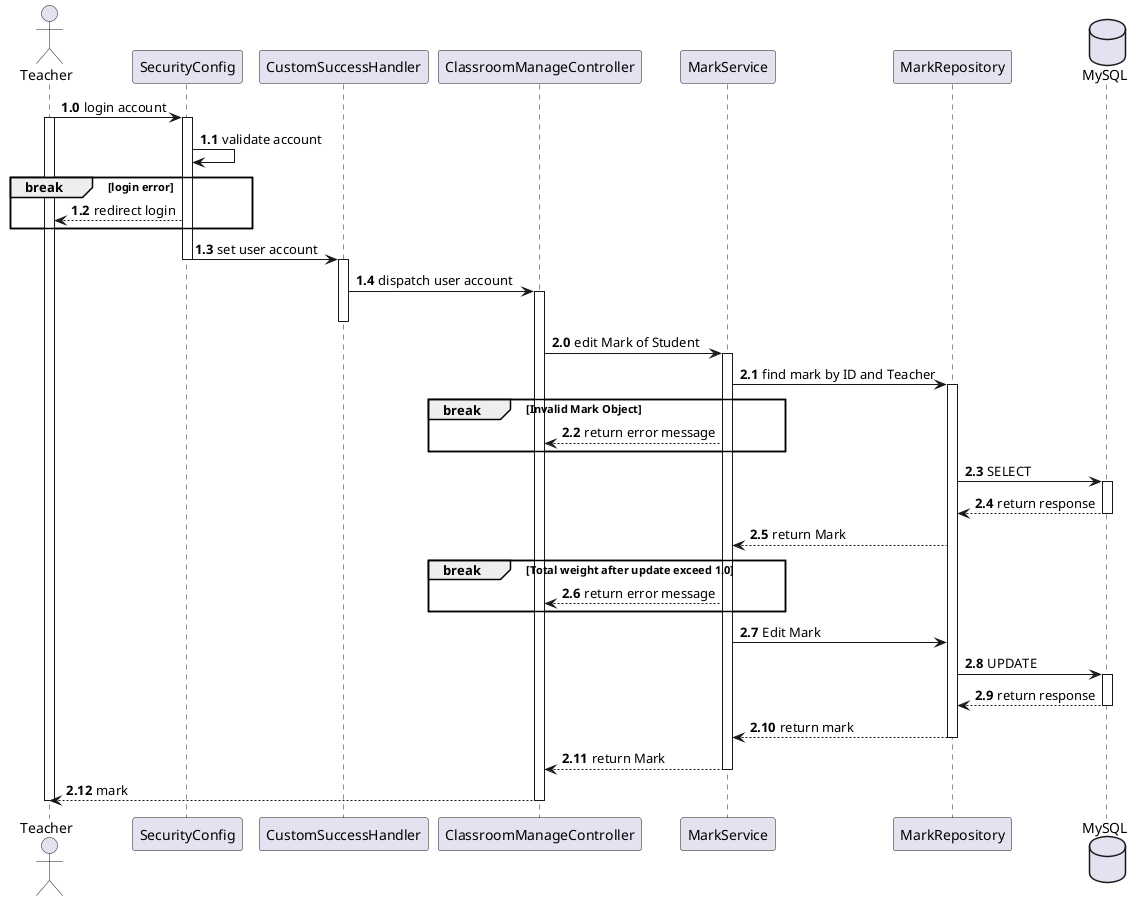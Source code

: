 @startuml
Actor Teacher
participant SecurityConfig
participant CustomSuccessHandler
participant ClassroomManageController
participant MarkService
participant MarkRepository
database MySQL

autonumber 1.0
Teacher -> SecurityConfig: login account

activate Teacher
activate SecurityConfig
autonumber 1.1
SecurityConfig -> SecurityConfig: validate account
break login error
SecurityConfig --> Teacher: redirect login
end
SecurityConfig -> CustomSuccessHandler: set user account
deactivate SecurityConfig
activate CustomSuccessHandler
CustomSuccessHandler -> ClassroomManageController: dispatch user account
activate ClassroomManageController
deactivate CustomSuccessHandler

autonumber 2.0
ClassroomManageController -> MarkService: edit Mark of Student
activate MarkService

MarkService -> MarkRepository: find mark by ID and Teacher
activate MarkRepository
break Invalid Mark Object
MarkService --> ClassroomManageController: return error message
end

MarkRepository -> MySQL: SELECT
activate MySQL
MySQL --> MarkRepository: return response
deactivate MySQL
MarkRepository --> MarkService: return Mark
break Total weight after update exceed 1.0
MarkService --> ClassroomManageController: return error message
end
MarkService -> MarkRepository: Edit Mark
MarkRepository -> MySQL: UPDATE
activate MySQL
MySQL --> MarkRepository: return response
deactivate MySQL
MarkRepository --> MarkService: return mark
deactivate MarkRepository
MarkService --> ClassroomManageController: return Mark
deactivate MarkService
ClassroomManageController --> Teacher: mark
deactivate ClassroomManageController
deactivate Teacher

@enduml